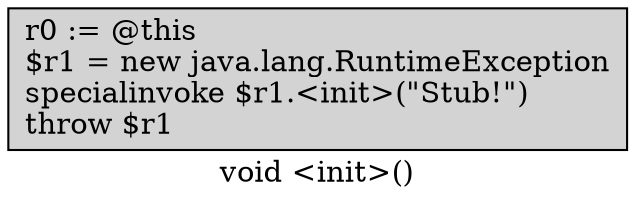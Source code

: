 digraph "void <init>()" {
    label="void <init>()";
    node [shape=box];
    "0" [style=filled,fillcolor=gray,style=filled,fillcolor=lightgray,label="r0 := @this\l$r1 = new java.lang.RuntimeException\lspecialinvoke $r1.<init>(\"Stub!\")\lthrow $r1\l",];
}
